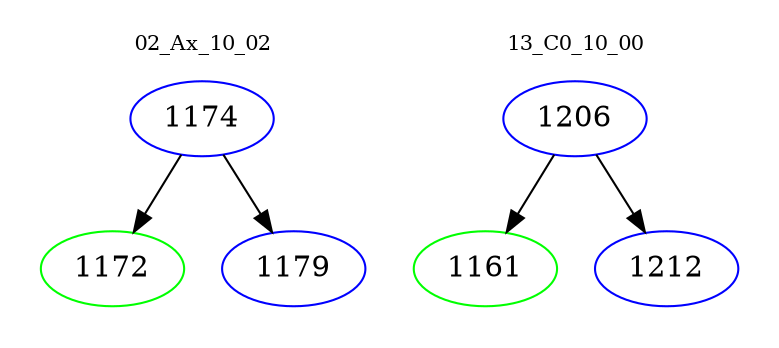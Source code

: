digraph{
subgraph cluster_0 {
color = white
label = "02_Ax_10_02";
fontsize=10;
T0_1174 [label="1174", color="blue"]
T0_1174 -> T0_1172 [color="black"]
T0_1172 [label="1172", color="green"]
T0_1174 -> T0_1179 [color="black"]
T0_1179 [label="1179", color="blue"]
}
subgraph cluster_1 {
color = white
label = "13_C0_10_00";
fontsize=10;
T1_1206 [label="1206", color="blue"]
T1_1206 -> T1_1161 [color="black"]
T1_1161 [label="1161", color="green"]
T1_1206 -> T1_1212 [color="black"]
T1_1212 [label="1212", color="blue"]
}
}
